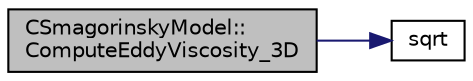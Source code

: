 digraph "CSmagorinskyModel::ComputeEddyViscosity_3D"
{
 // LATEX_PDF_SIZE
  edge [fontname="Helvetica",fontsize="10",labelfontname="Helvetica",labelfontsize="10"];
  node [fontname="Helvetica",fontsize="10",shape=record];
  rankdir="LR";
  Node1 [label="CSmagorinskyModel::\lComputeEddyViscosity_3D",height=0.2,width=0.4,color="black", fillcolor="grey75", style="filled", fontcolor="black",tooltip="Function to determine the eddy viscosity for the given function arguments for a 3D simulation."];
  Node1 -> Node2 [color="midnightblue",fontsize="10",style="solid",fontname="Helvetica"];
  Node2 [label="sqrt",height=0.2,width=0.4,color="black", fillcolor="white", style="filled",URL="$group__SIMD.html#ga54a1925ab40fb4249ea255072520de35",tooltip=" "];
}
